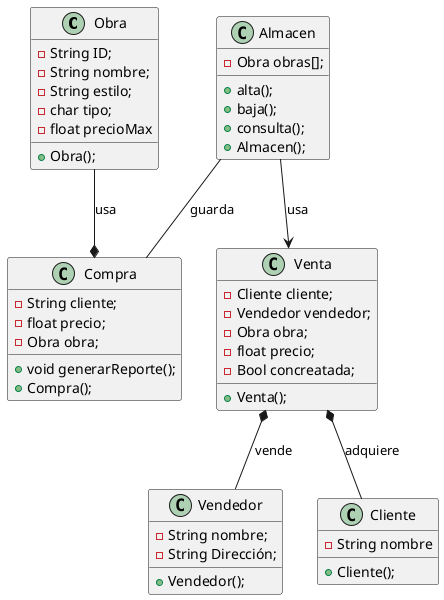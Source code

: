 @startuml
Class Obra {
  -String ID;
  -String nombre;
  -String estilo;
  -char tipo;
  -float precioMax
  +Obra();
}
Class Compra{
  -String cliente;
  -float precio;
  +void generarReporte();
  -Obra obra;
  +Compra();
}
Class Almacen{
  -Obra obras[];
  +alta();
  +baja();
  +consulta();
  +Almacen();
}

Class Venta{
  -Cliente cliente;
  -Vendedor vendedor;
  -Obra obra;
  -float precio;
  -Bool concreatada;
  +Venta();
}
Class Vendedor{
  -String nombre;
  -String Dirección;
  +Vendedor();
}
Class Cliente{
  -String nombre
  +Cliente();
}

Almacen -- Compra : guarda
Venta *-- Cliente : adquiere
Venta *-- Vendedor : vende
Almacen --> Venta :usa

Obra --* Compra : usa

@enduml
